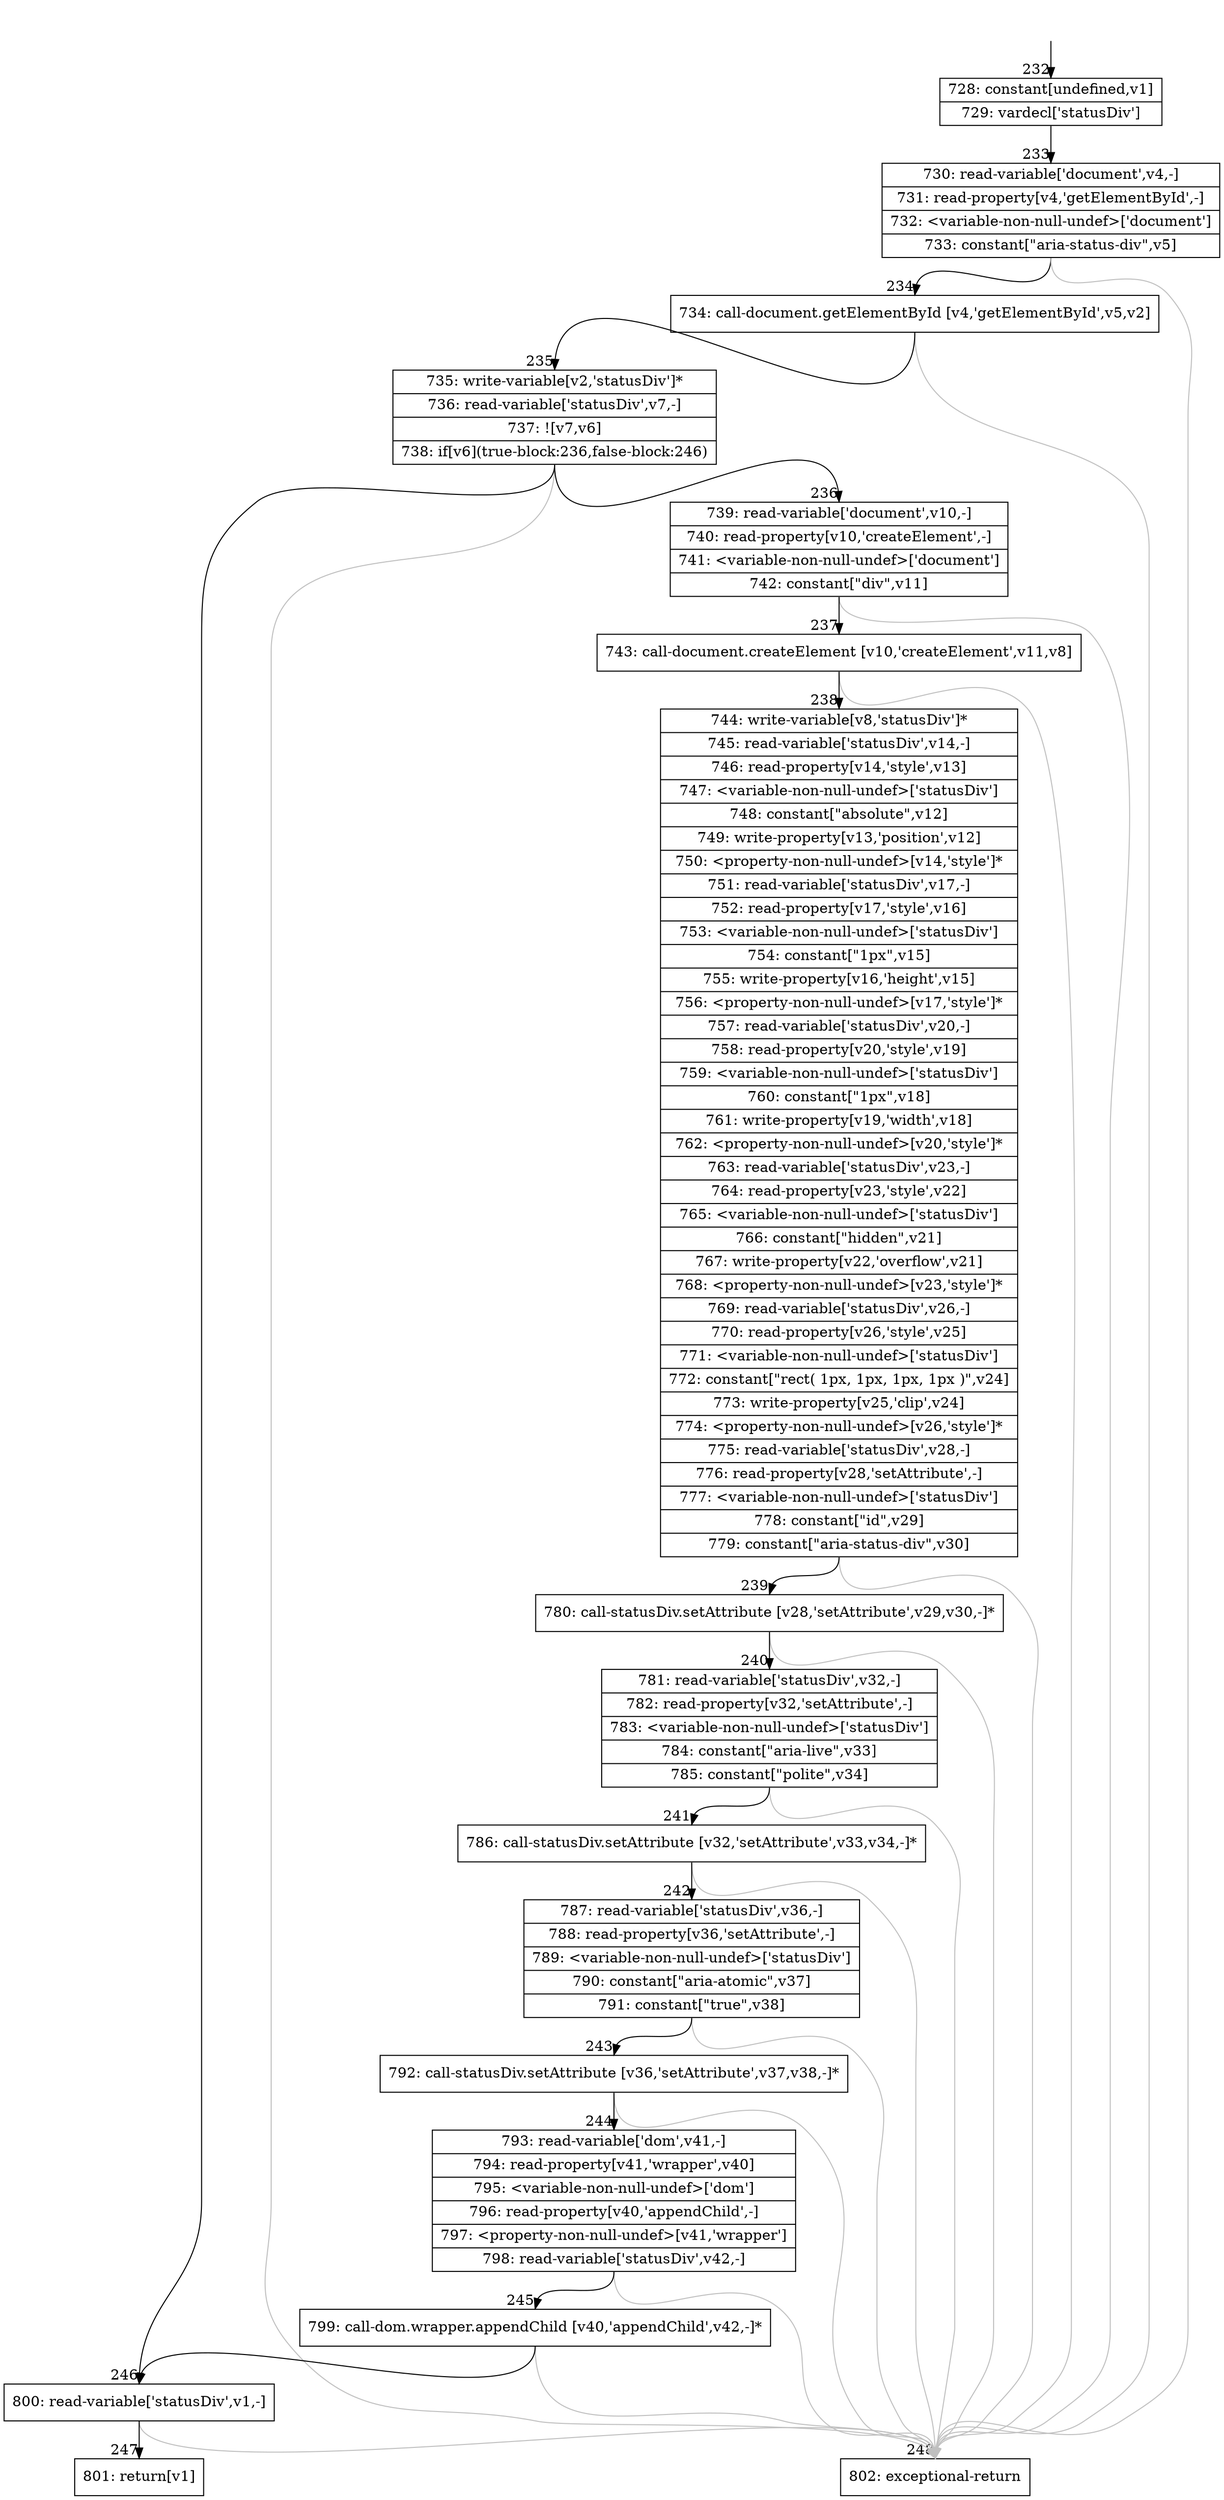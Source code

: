 digraph {
rankdir="TD"
BB_entry13[shape=none,label=""];
BB_entry13 -> BB232 [tailport=s, headport=n, headlabel="    232"]
BB232 [shape=record label="{728: constant[undefined,v1]|729: vardecl['statusDiv']}" ] 
BB232 -> BB233 [tailport=s, headport=n, headlabel="      233"]
BB233 [shape=record label="{730: read-variable['document',v4,-]|731: read-property[v4,'getElementById',-]|732: \<variable-non-null-undef\>['document']|733: constant[\"aria-status-div\",v5]}" ] 
BB233 -> BB234 [tailport=s, headport=n, headlabel="      234"]
BB233 -> BB248 [tailport=s, headport=n, color=gray, headlabel="      248"]
BB234 [shape=record label="{734: call-document.getElementById [v4,'getElementById',v5,v2]}" ] 
BB234 -> BB235 [tailport=s, headport=n, headlabel="      235"]
BB234 -> BB248 [tailport=s, headport=n, color=gray]
BB235 [shape=record label="{735: write-variable[v2,'statusDiv']*|736: read-variable['statusDiv',v7,-]|737: ![v7,v6]|738: if[v6](true-block:236,false-block:246)}" ] 
BB235 -> BB236 [tailport=s, headport=n, headlabel="      236"]
BB235 -> BB246 [tailport=s, headport=n, headlabel="      246"]
BB235 -> BB248 [tailport=s, headport=n, color=gray]
BB236 [shape=record label="{739: read-variable['document',v10,-]|740: read-property[v10,'createElement',-]|741: \<variable-non-null-undef\>['document']|742: constant[\"div\",v11]}" ] 
BB236 -> BB237 [tailport=s, headport=n, headlabel="      237"]
BB236 -> BB248 [tailport=s, headport=n, color=gray]
BB237 [shape=record label="{743: call-document.createElement [v10,'createElement',v11,v8]}" ] 
BB237 -> BB238 [tailport=s, headport=n, headlabel="      238"]
BB237 -> BB248 [tailport=s, headport=n, color=gray]
BB238 [shape=record label="{744: write-variable[v8,'statusDiv']*|745: read-variable['statusDiv',v14,-]|746: read-property[v14,'style',v13]|747: \<variable-non-null-undef\>['statusDiv']|748: constant[\"absolute\",v12]|749: write-property[v13,'position',v12]|750: \<property-non-null-undef\>[v14,'style']*|751: read-variable['statusDiv',v17,-]|752: read-property[v17,'style',v16]|753: \<variable-non-null-undef\>['statusDiv']|754: constant[\"1px\",v15]|755: write-property[v16,'height',v15]|756: \<property-non-null-undef\>[v17,'style']*|757: read-variable['statusDiv',v20,-]|758: read-property[v20,'style',v19]|759: \<variable-non-null-undef\>['statusDiv']|760: constant[\"1px\",v18]|761: write-property[v19,'width',v18]|762: \<property-non-null-undef\>[v20,'style']*|763: read-variable['statusDiv',v23,-]|764: read-property[v23,'style',v22]|765: \<variable-non-null-undef\>['statusDiv']|766: constant[\"hidden\",v21]|767: write-property[v22,'overflow',v21]|768: \<property-non-null-undef\>[v23,'style']*|769: read-variable['statusDiv',v26,-]|770: read-property[v26,'style',v25]|771: \<variable-non-null-undef\>['statusDiv']|772: constant[\"rect( 1px, 1px, 1px, 1px )\",v24]|773: write-property[v25,'clip',v24]|774: \<property-non-null-undef\>[v26,'style']*|775: read-variable['statusDiv',v28,-]|776: read-property[v28,'setAttribute',-]|777: \<variable-non-null-undef\>['statusDiv']|778: constant[\"id\",v29]|779: constant[\"aria-status-div\",v30]}" ] 
BB238 -> BB239 [tailport=s, headport=n, headlabel="      239"]
BB238 -> BB248 [tailport=s, headport=n, color=gray]
BB239 [shape=record label="{780: call-statusDiv.setAttribute [v28,'setAttribute',v29,v30,-]*}" ] 
BB239 -> BB240 [tailport=s, headport=n, headlabel="      240"]
BB239 -> BB248 [tailport=s, headport=n, color=gray]
BB240 [shape=record label="{781: read-variable['statusDiv',v32,-]|782: read-property[v32,'setAttribute',-]|783: \<variable-non-null-undef\>['statusDiv']|784: constant[\"aria-live\",v33]|785: constant[\"polite\",v34]}" ] 
BB240 -> BB241 [tailport=s, headport=n, headlabel="      241"]
BB240 -> BB248 [tailport=s, headport=n, color=gray]
BB241 [shape=record label="{786: call-statusDiv.setAttribute [v32,'setAttribute',v33,v34,-]*}" ] 
BB241 -> BB242 [tailport=s, headport=n, headlabel="      242"]
BB241 -> BB248 [tailport=s, headport=n, color=gray]
BB242 [shape=record label="{787: read-variable['statusDiv',v36,-]|788: read-property[v36,'setAttribute',-]|789: \<variable-non-null-undef\>['statusDiv']|790: constant[\"aria-atomic\",v37]|791: constant[\"true\",v38]}" ] 
BB242 -> BB243 [tailport=s, headport=n, headlabel="      243"]
BB242 -> BB248 [tailport=s, headport=n, color=gray]
BB243 [shape=record label="{792: call-statusDiv.setAttribute [v36,'setAttribute',v37,v38,-]*}" ] 
BB243 -> BB244 [tailport=s, headport=n, headlabel="      244"]
BB243 -> BB248 [tailport=s, headport=n, color=gray]
BB244 [shape=record label="{793: read-variable['dom',v41,-]|794: read-property[v41,'wrapper',v40]|795: \<variable-non-null-undef\>['dom']|796: read-property[v40,'appendChild',-]|797: \<property-non-null-undef\>[v41,'wrapper']|798: read-variable['statusDiv',v42,-]}" ] 
BB244 -> BB245 [tailport=s, headport=n, headlabel="      245"]
BB244 -> BB248 [tailport=s, headport=n, color=gray]
BB245 [shape=record label="{799: call-dom.wrapper.appendChild [v40,'appendChild',v42,-]*}" ] 
BB245 -> BB246 [tailport=s, headport=n]
BB245 -> BB248 [tailport=s, headport=n, color=gray]
BB246 [shape=record label="{800: read-variable['statusDiv',v1,-]}" ] 
BB246 -> BB247 [tailport=s, headport=n, headlabel="      247"]
BB246 -> BB248 [tailport=s, headport=n, color=gray]
BB247 [shape=record label="{801: return[v1]}" ] 
BB248 [shape=record label="{802: exceptional-return}" ] 
//#$~ 508
}
